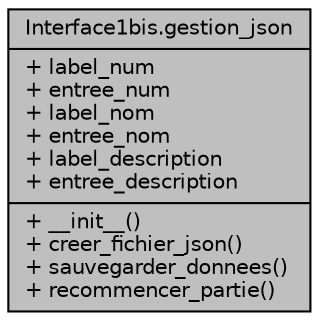 digraph "Interface1bis.gestion_json"
{
  edge [fontname="Helvetica",fontsize="10",labelfontname="Helvetica",labelfontsize="10"];
  node [fontname="Helvetica",fontsize="10",shape=record];
  Node1 [label="{Interface1bis.gestion_json\n|+ label_num\l+ entree_num\l+ label_nom\l+ entree_nom\l+ label_description\l+ entree_description\l|+ __init__()\l+ creer_fichier_json()\l+ sauvegarder_donnees()\l+ recommencer_partie()\l}",height=0.2,width=0.4,color="black", fillcolor="grey75", style="filled", fontcolor="black"];
}
